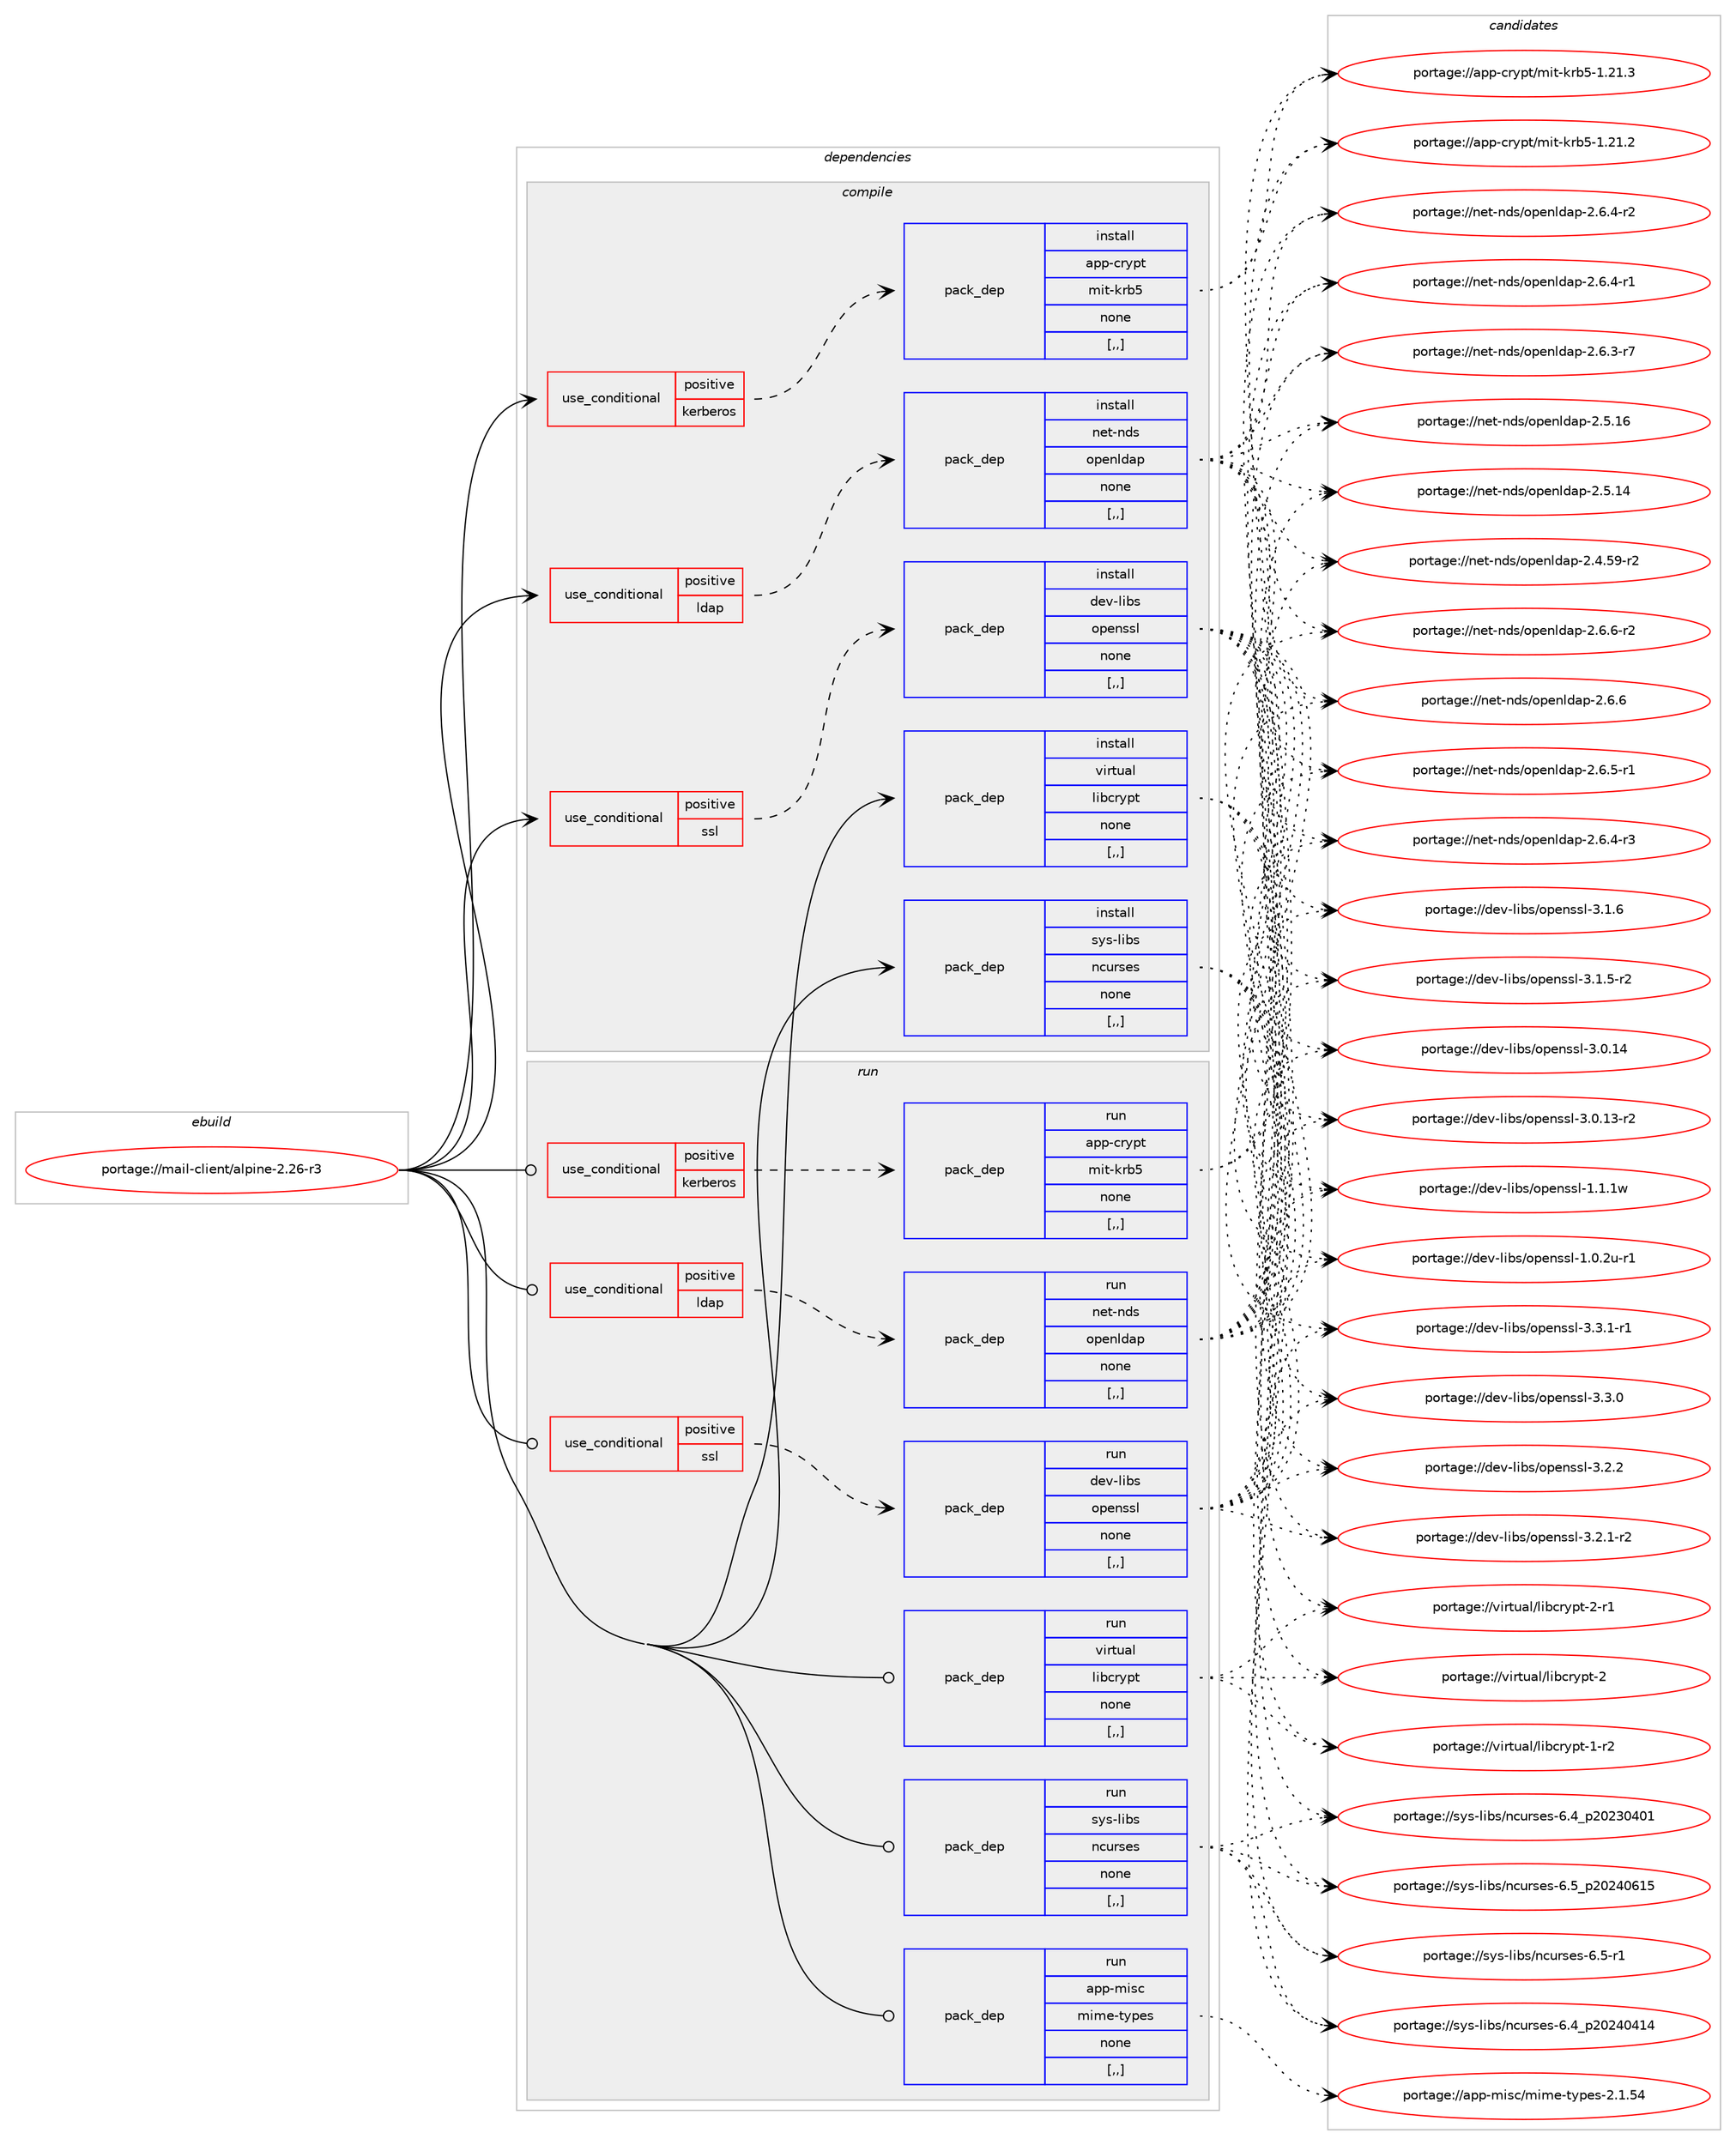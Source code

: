 digraph prolog {

# *************
# Graph options
# *************

newrank=true;
concentrate=true;
compound=true;
graph [rankdir=LR,fontname=Helvetica,fontsize=10,ranksep=1.5];#, ranksep=2.5, nodesep=0.2];
edge  [arrowhead=vee];
node  [fontname=Helvetica,fontsize=10];

# **********
# The ebuild
# **********

subgraph cluster_leftcol {
color=gray;
label=<<i>ebuild</i>>;
id [label="portage://mail-client/alpine-2.26-r3", color=red, width=4, href="../mail-client/alpine-2.26-r3.svg"];
}

# ****************
# The dependencies
# ****************

subgraph cluster_midcol {
color=gray;
label=<<i>dependencies</i>>;
subgraph cluster_compile {
fillcolor="#eeeeee";
style=filled;
label=<<i>compile</i>>;
subgraph cond69006 {
dependency275227 [label=<<TABLE BORDER="0" CELLBORDER="1" CELLSPACING="0" CELLPADDING="4"><TR><TD ROWSPAN="3" CELLPADDING="10">use_conditional</TD></TR><TR><TD>positive</TD></TR><TR><TD>kerberos</TD></TR></TABLE>>, shape=none, color=red];
subgraph pack204003 {
dependency275228 [label=<<TABLE BORDER="0" CELLBORDER="1" CELLSPACING="0" CELLPADDING="4" WIDTH="220"><TR><TD ROWSPAN="6" CELLPADDING="30">pack_dep</TD></TR><TR><TD WIDTH="110">install</TD></TR><TR><TD>app-crypt</TD></TR><TR><TD>mit-krb5</TD></TR><TR><TD>none</TD></TR><TR><TD>[,,]</TD></TR></TABLE>>, shape=none, color=blue];
}
dependency275227:e -> dependency275228:w [weight=20,style="dashed",arrowhead="vee"];
}
id:e -> dependency275227:w [weight=20,style="solid",arrowhead="vee"];
subgraph cond69007 {
dependency275229 [label=<<TABLE BORDER="0" CELLBORDER="1" CELLSPACING="0" CELLPADDING="4"><TR><TD ROWSPAN="3" CELLPADDING="10">use_conditional</TD></TR><TR><TD>positive</TD></TR><TR><TD>ldap</TD></TR></TABLE>>, shape=none, color=red];
subgraph pack204004 {
dependency275230 [label=<<TABLE BORDER="0" CELLBORDER="1" CELLSPACING="0" CELLPADDING="4" WIDTH="220"><TR><TD ROWSPAN="6" CELLPADDING="30">pack_dep</TD></TR><TR><TD WIDTH="110">install</TD></TR><TR><TD>net-nds</TD></TR><TR><TD>openldap</TD></TR><TR><TD>none</TD></TR><TR><TD>[,,]</TD></TR></TABLE>>, shape=none, color=blue];
}
dependency275229:e -> dependency275230:w [weight=20,style="dashed",arrowhead="vee"];
}
id:e -> dependency275229:w [weight=20,style="solid",arrowhead="vee"];
subgraph cond69008 {
dependency275231 [label=<<TABLE BORDER="0" CELLBORDER="1" CELLSPACING="0" CELLPADDING="4"><TR><TD ROWSPAN="3" CELLPADDING="10">use_conditional</TD></TR><TR><TD>positive</TD></TR><TR><TD>ssl</TD></TR></TABLE>>, shape=none, color=red];
subgraph pack204005 {
dependency275232 [label=<<TABLE BORDER="0" CELLBORDER="1" CELLSPACING="0" CELLPADDING="4" WIDTH="220"><TR><TD ROWSPAN="6" CELLPADDING="30">pack_dep</TD></TR><TR><TD WIDTH="110">install</TD></TR><TR><TD>dev-libs</TD></TR><TR><TD>openssl</TD></TR><TR><TD>none</TD></TR><TR><TD>[,,]</TD></TR></TABLE>>, shape=none, color=blue];
}
dependency275231:e -> dependency275232:w [weight=20,style="dashed",arrowhead="vee"];
}
id:e -> dependency275231:w [weight=20,style="solid",arrowhead="vee"];
subgraph pack204006 {
dependency275233 [label=<<TABLE BORDER="0" CELLBORDER="1" CELLSPACING="0" CELLPADDING="4" WIDTH="220"><TR><TD ROWSPAN="6" CELLPADDING="30">pack_dep</TD></TR><TR><TD WIDTH="110">install</TD></TR><TR><TD>sys-libs</TD></TR><TR><TD>ncurses</TD></TR><TR><TD>none</TD></TR><TR><TD>[,,]</TD></TR></TABLE>>, shape=none, color=blue];
}
id:e -> dependency275233:w [weight=20,style="solid",arrowhead="vee"];
subgraph pack204007 {
dependency275234 [label=<<TABLE BORDER="0" CELLBORDER="1" CELLSPACING="0" CELLPADDING="4" WIDTH="220"><TR><TD ROWSPAN="6" CELLPADDING="30">pack_dep</TD></TR><TR><TD WIDTH="110">install</TD></TR><TR><TD>virtual</TD></TR><TR><TD>libcrypt</TD></TR><TR><TD>none</TD></TR><TR><TD>[,,]</TD></TR></TABLE>>, shape=none, color=blue];
}
id:e -> dependency275234:w [weight=20,style="solid",arrowhead="vee"];
}
subgraph cluster_compileandrun {
fillcolor="#eeeeee";
style=filled;
label=<<i>compile and run</i>>;
}
subgraph cluster_run {
fillcolor="#eeeeee";
style=filled;
label=<<i>run</i>>;
subgraph cond69009 {
dependency275235 [label=<<TABLE BORDER="0" CELLBORDER="1" CELLSPACING="0" CELLPADDING="4"><TR><TD ROWSPAN="3" CELLPADDING="10">use_conditional</TD></TR><TR><TD>positive</TD></TR><TR><TD>kerberos</TD></TR></TABLE>>, shape=none, color=red];
subgraph pack204008 {
dependency275236 [label=<<TABLE BORDER="0" CELLBORDER="1" CELLSPACING="0" CELLPADDING="4" WIDTH="220"><TR><TD ROWSPAN="6" CELLPADDING="30">pack_dep</TD></TR><TR><TD WIDTH="110">run</TD></TR><TR><TD>app-crypt</TD></TR><TR><TD>mit-krb5</TD></TR><TR><TD>none</TD></TR><TR><TD>[,,]</TD></TR></TABLE>>, shape=none, color=blue];
}
dependency275235:e -> dependency275236:w [weight=20,style="dashed",arrowhead="vee"];
}
id:e -> dependency275235:w [weight=20,style="solid",arrowhead="odot"];
subgraph cond69010 {
dependency275237 [label=<<TABLE BORDER="0" CELLBORDER="1" CELLSPACING="0" CELLPADDING="4"><TR><TD ROWSPAN="3" CELLPADDING="10">use_conditional</TD></TR><TR><TD>positive</TD></TR><TR><TD>ldap</TD></TR></TABLE>>, shape=none, color=red];
subgraph pack204009 {
dependency275238 [label=<<TABLE BORDER="0" CELLBORDER="1" CELLSPACING="0" CELLPADDING="4" WIDTH="220"><TR><TD ROWSPAN="6" CELLPADDING="30">pack_dep</TD></TR><TR><TD WIDTH="110">run</TD></TR><TR><TD>net-nds</TD></TR><TR><TD>openldap</TD></TR><TR><TD>none</TD></TR><TR><TD>[,,]</TD></TR></TABLE>>, shape=none, color=blue];
}
dependency275237:e -> dependency275238:w [weight=20,style="dashed",arrowhead="vee"];
}
id:e -> dependency275237:w [weight=20,style="solid",arrowhead="odot"];
subgraph cond69011 {
dependency275239 [label=<<TABLE BORDER="0" CELLBORDER="1" CELLSPACING="0" CELLPADDING="4"><TR><TD ROWSPAN="3" CELLPADDING="10">use_conditional</TD></TR><TR><TD>positive</TD></TR><TR><TD>ssl</TD></TR></TABLE>>, shape=none, color=red];
subgraph pack204010 {
dependency275240 [label=<<TABLE BORDER="0" CELLBORDER="1" CELLSPACING="0" CELLPADDING="4" WIDTH="220"><TR><TD ROWSPAN="6" CELLPADDING="30">pack_dep</TD></TR><TR><TD WIDTH="110">run</TD></TR><TR><TD>dev-libs</TD></TR><TR><TD>openssl</TD></TR><TR><TD>none</TD></TR><TR><TD>[,,]</TD></TR></TABLE>>, shape=none, color=blue];
}
dependency275239:e -> dependency275240:w [weight=20,style="dashed",arrowhead="vee"];
}
id:e -> dependency275239:w [weight=20,style="solid",arrowhead="odot"];
subgraph pack204011 {
dependency275241 [label=<<TABLE BORDER="0" CELLBORDER="1" CELLSPACING="0" CELLPADDING="4" WIDTH="220"><TR><TD ROWSPAN="6" CELLPADDING="30">pack_dep</TD></TR><TR><TD WIDTH="110">run</TD></TR><TR><TD>app-misc</TD></TR><TR><TD>mime-types</TD></TR><TR><TD>none</TD></TR><TR><TD>[,,]</TD></TR></TABLE>>, shape=none, color=blue];
}
id:e -> dependency275241:w [weight=20,style="solid",arrowhead="odot"];
subgraph pack204012 {
dependency275242 [label=<<TABLE BORDER="0" CELLBORDER="1" CELLSPACING="0" CELLPADDING="4" WIDTH="220"><TR><TD ROWSPAN="6" CELLPADDING="30">pack_dep</TD></TR><TR><TD WIDTH="110">run</TD></TR><TR><TD>sys-libs</TD></TR><TR><TD>ncurses</TD></TR><TR><TD>none</TD></TR><TR><TD>[,,]</TD></TR></TABLE>>, shape=none, color=blue];
}
id:e -> dependency275242:w [weight=20,style="solid",arrowhead="odot"];
subgraph pack204013 {
dependency275243 [label=<<TABLE BORDER="0" CELLBORDER="1" CELLSPACING="0" CELLPADDING="4" WIDTH="220"><TR><TD ROWSPAN="6" CELLPADDING="30">pack_dep</TD></TR><TR><TD WIDTH="110">run</TD></TR><TR><TD>virtual</TD></TR><TR><TD>libcrypt</TD></TR><TR><TD>none</TD></TR><TR><TD>[,,]</TD></TR></TABLE>>, shape=none, color=blue];
}
id:e -> dependency275243:w [weight=20,style="solid",arrowhead="odot"];
}
}

# **************
# The candidates
# **************

subgraph cluster_choices {
rank=same;
color=gray;
label=<<i>candidates</i>>;

subgraph choice204003 {
color=black;
nodesep=1;
choice9711211245991141211121164710910511645107114985345494650494651 [label="portage://app-crypt/mit-krb5-1.21.3", color=red, width=4,href="../app-crypt/mit-krb5-1.21.3.svg"];
choice9711211245991141211121164710910511645107114985345494650494650 [label="portage://app-crypt/mit-krb5-1.21.2", color=red, width=4,href="../app-crypt/mit-krb5-1.21.2.svg"];
dependency275228:e -> choice9711211245991141211121164710910511645107114985345494650494651:w [style=dotted,weight="100"];
dependency275228:e -> choice9711211245991141211121164710910511645107114985345494650494650:w [style=dotted,weight="100"];
}
subgraph choice204004 {
color=black;
nodesep=1;
choice1101011164511010011547111112101110108100971124550465446544511450 [label="portage://net-nds/openldap-2.6.6-r2", color=red, width=4,href="../net-nds/openldap-2.6.6-r2.svg"];
choice110101116451101001154711111210111010810097112455046544654 [label="portage://net-nds/openldap-2.6.6", color=red, width=4,href="../net-nds/openldap-2.6.6.svg"];
choice1101011164511010011547111112101110108100971124550465446534511449 [label="portage://net-nds/openldap-2.6.5-r1", color=red, width=4,href="../net-nds/openldap-2.6.5-r1.svg"];
choice1101011164511010011547111112101110108100971124550465446524511451 [label="portage://net-nds/openldap-2.6.4-r3", color=red, width=4,href="../net-nds/openldap-2.6.4-r3.svg"];
choice1101011164511010011547111112101110108100971124550465446524511450 [label="portage://net-nds/openldap-2.6.4-r2", color=red, width=4,href="../net-nds/openldap-2.6.4-r2.svg"];
choice1101011164511010011547111112101110108100971124550465446524511449 [label="portage://net-nds/openldap-2.6.4-r1", color=red, width=4,href="../net-nds/openldap-2.6.4-r1.svg"];
choice1101011164511010011547111112101110108100971124550465446514511455 [label="portage://net-nds/openldap-2.6.3-r7", color=red, width=4,href="../net-nds/openldap-2.6.3-r7.svg"];
choice11010111645110100115471111121011101081009711245504653464954 [label="portage://net-nds/openldap-2.5.16", color=red, width=4,href="../net-nds/openldap-2.5.16.svg"];
choice11010111645110100115471111121011101081009711245504653464952 [label="portage://net-nds/openldap-2.5.14", color=red, width=4,href="../net-nds/openldap-2.5.14.svg"];
choice110101116451101001154711111210111010810097112455046524653574511450 [label="portage://net-nds/openldap-2.4.59-r2", color=red, width=4,href="../net-nds/openldap-2.4.59-r2.svg"];
dependency275230:e -> choice1101011164511010011547111112101110108100971124550465446544511450:w [style=dotted,weight="100"];
dependency275230:e -> choice110101116451101001154711111210111010810097112455046544654:w [style=dotted,weight="100"];
dependency275230:e -> choice1101011164511010011547111112101110108100971124550465446534511449:w [style=dotted,weight="100"];
dependency275230:e -> choice1101011164511010011547111112101110108100971124550465446524511451:w [style=dotted,weight="100"];
dependency275230:e -> choice1101011164511010011547111112101110108100971124550465446524511450:w [style=dotted,weight="100"];
dependency275230:e -> choice1101011164511010011547111112101110108100971124550465446524511449:w [style=dotted,weight="100"];
dependency275230:e -> choice1101011164511010011547111112101110108100971124550465446514511455:w [style=dotted,weight="100"];
dependency275230:e -> choice11010111645110100115471111121011101081009711245504653464954:w [style=dotted,weight="100"];
dependency275230:e -> choice11010111645110100115471111121011101081009711245504653464952:w [style=dotted,weight="100"];
dependency275230:e -> choice110101116451101001154711111210111010810097112455046524653574511450:w [style=dotted,weight="100"];
}
subgraph choice204005 {
color=black;
nodesep=1;
choice1001011184510810598115471111121011101151151084551465146494511449 [label="portage://dev-libs/openssl-3.3.1-r1", color=red, width=4,href="../dev-libs/openssl-3.3.1-r1.svg"];
choice100101118451081059811547111112101110115115108455146514648 [label="portage://dev-libs/openssl-3.3.0", color=red, width=4,href="../dev-libs/openssl-3.3.0.svg"];
choice100101118451081059811547111112101110115115108455146504650 [label="portage://dev-libs/openssl-3.2.2", color=red, width=4,href="../dev-libs/openssl-3.2.2.svg"];
choice1001011184510810598115471111121011101151151084551465046494511450 [label="portage://dev-libs/openssl-3.2.1-r2", color=red, width=4,href="../dev-libs/openssl-3.2.1-r2.svg"];
choice100101118451081059811547111112101110115115108455146494654 [label="portage://dev-libs/openssl-3.1.6", color=red, width=4,href="../dev-libs/openssl-3.1.6.svg"];
choice1001011184510810598115471111121011101151151084551464946534511450 [label="portage://dev-libs/openssl-3.1.5-r2", color=red, width=4,href="../dev-libs/openssl-3.1.5-r2.svg"];
choice10010111845108105981154711111210111011511510845514648464952 [label="portage://dev-libs/openssl-3.0.14", color=red, width=4,href="../dev-libs/openssl-3.0.14.svg"];
choice100101118451081059811547111112101110115115108455146484649514511450 [label="portage://dev-libs/openssl-3.0.13-r2", color=red, width=4,href="../dev-libs/openssl-3.0.13-r2.svg"];
choice100101118451081059811547111112101110115115108454946494649119 [label="portage://dev-libs/openssl-1.1.1w", color=red, width=4,href="../dev-libs/openssl-1.1.1w.svg"];
choice1001011184510810598115471111121011101151151084549464846501174511449 [label="portage://dev-libs/openssl-1.0.2u-r1", color=red, width=4,href="../dev-libs/openssl-1.0.2u-r1.svg"];
dependency275232:e -> choice1001011184510810598115471111121011101151151084551465146494511449:w [style=dotted,weight="100"];
dependency275232:e -> choice100101118451081059811547111112101110115115108455146514648:w [style=dotted,weight="100"];
dependency275232:e -> choice100101118451081059811547111112101110115115108455146504650:w [style=dotted,weight="100"];
dependency275232:e -> choice1001011184510810598115471111121011101151151084551465046494511450:w [style=dotted,weight="100"];
dependency275232:e -> choice100101118451081059811547111112101110115115108455146494654:w [style=dotted,weight="100"];
dependency275232:e -> choice1001011184510810598115471111121011101151151084551464946534511450:w [style=dotted,weight="100"];
dependency275232:e -> choice10010111845108105981154711111210111011511510845514648464952:w [style=dotted,weight="100"];
dependency275232:e -> choice100101118451081059811547111112101110115115108455146484649514511450:w [style=dotted,weight="100"];
dependency275232:e -> choice100101118451081059811547111112101110115115108454946494649119:w [style=dotted,weight="100"];
dependency275232:e -> choice1001011184510810598115471111121011101151151084549464846501174511449:w [style=dotted,weight="100"];
}
subgraph choice204006 {
color=black;
nodesep=1;
choice1151211154510810598115471109911711411510111545544653951125048505248544953 [label="portage://sys-libs/ncurses-6.5_p20240615", color=red, width=4,href="../sys-libs/ncurses-6.5_p20240615.svg"];
choice11512111545108105981154711099117114115101115455446534511449 [label="portage://sys-libs/ncurses-6.5-r1", color=red, width=4,href="../sys-libs/ncurses-6.5-r1.svg"];
choice1151211154510810598115471109911711411510111545544652951125048505248524952 [label="portage://sys-libs/ncurses-6.4_p20240414", color=red, width=4,href="../sys-libs/ncurses-6.4_p20240414.svg"];
choice1151211154510810598115471109911711411510111545544652951125048505148524849 [label="portage://sys-libs/ncurses-6.4_p20230401", color=red, width=4,href="../sys-libs/ncurses-6.4_p20230401.svg"];
dependency275233:e -> choice1151211154510810598115471109911711411510111545544653951125048505248544953:w [style=dotted,weight="100"];
dependency275233:e -> choice11512111545108105981154711099117114115101115455446534511449:w [style=dotted,weight="100"];
dependency275233:e -> choice1151211154510810598115471109911711411510111545544652951125048505248524952:w [style=dotted,weight="100"];
dependency275233:e -> choice1151211154510810598115471109911711411510111545544652951125048505148524849:w [style=dotted,weight="100"];
}
subgraph choice204007 {
color=black;
nodesep=1;
choice1181051141161179710847108105989911412111211645504511449 [label="portage://virtual/libcrypt-2-r1", color=red, width=4,href="../virtual/libcrypt-2-r1.svg"];
choice118105114116117971084710810598991141211121164550 [label="portage://virtual/libcrypt-2", color=red, width=4,href="../virtual/libcrypt-2.svg"];
choice1181051141161179710847108105989911412111211645494511450 [label="portage://virtual/libcrypt-1-r2", color=red, width=4,href="../virtual/libcrypt-1-r2.svg"];
dependency275234:e -> choice1181051141161179710847108105989911412111211645504511449:w [style=dotted,weight="100"];
dependency275234:e -> choice118105114116117971084710810598991141211121164550:w [style=dotted,weight="100"];
dependency275234:e -> choice1181051141161179710847108105989911412111211645494511450:w [style=dotted,weight="100"];
}
subgraph choice204008 {
color=black;
nodesep=1;
choice9711211245991141211121164710910511645107114985345494650494651 [label="portage://app-crypt/mit-krb5-1.21.3", color=red, width=4,href="../app-crypt/mit-krb5-1.21.3.svg"];
choice9711211245991141211121164710910511645107114985345494650494650 [label="portage://app-crypt/mit-krb5-1.21.2", color=red, width=4,href="../app-crypt/mit-krb5-1.21.2.svg"];
dependency275236:e -> choice9711211245991141211121164710910511645107114985345494650494651:w [style=dotted,weight="100"];
dependency275236:e -> choice9711211245991141211121164710910511645107114985345494650494650:w [style=dotted,weight="100"];
}
subgraph choice204009 {
color=black;
nodesep=1;
choice1101011164511010011547111112101110108100971124550465446544511450 [label="portage://net-nds/openldap-2.6.6-r2", color=red, width=4,href="../net-nds/openldap-2.6.6-r2.svg"];
choice110101116451101001154711111210111010810097112455046544654 [label="portage://net-nds/openldap-2.6.6", color=red, width=4,href="../net-nds/openldap-2.6.6.svg"];
choice1101011164511010011547111112101110108100971124550465446534511449 [label="portage://net-nds/openldap-2.6.5-r1", color=red, width=4,href="../net-nds/openldap-2.6.5-r1.svg"];
choice1101011164511010011547111112101110108100971124550465446524511451 [label="portage://net-nds/openldap-2.6.4-r3", color=red, width=4,href="../net-nds/openldap-2.6.4-r3.svg"];
choice1101011164511010011547111112101110108100971124550465446524511450 [label="portage://net-nds/openldap-2.6.4-r2", color=red, width=4,href="../net-nds/openldap-2.6.4-r2.svg"];
choice1101011164511010011547111112101110108100971124550465446524511449 [label="portage://net-nds/openldap-2.6.4-r1", color=red, width=4,href="../net-nds/openldap-2.6.4-r1.svg"];
choice1101011164511010011547111112101110108100971124550465446514511455 [label="portage://net-nds/openldap-2.6.3-r7", color=red, width=4,href="../net-nds/openldap-2.6.3-r7.svg"];
choice11010111645110100115471111121011101081009711245504653464954 [label="portage://net-nds/openldap-2.5.16", color=red, width=4,href="../net-nds/openldap-2.5.16.svg"];
choice11010111645110100115471111121011101081009711245504653464952 [label="portage://net-nds/openldap-2.5.14", color=red, width=4,href="../net-nds/openldap-2.5.14.svg"];
choice110101116451101001154711111210111010810097112455046524653574511450 [label="portage://net-nds/openldap-2.4.59-r2", color=red, width=4,href="../net-nds/openldap-2.4.59-r2.svg"];
dependency275238:e -> choice1101011164511010011547111112101110108100971124550465446544511450:w [style=dotted,weight="100"];
dependency275238:e -> choice110101116451101001154711111210111010810097112455046544654:w [style=dotted,weight="100"];
dependency275238:e -> choice1101011164511010011547111112101110108100971124550465446534511449:w [style=dotted,weight="100"];
dependency275238:e -> choice1101011164511010011547111112101110108100971124550465446524511451:w [style=dotted,weight="100"];
dependency275238:e -> choice1101011164511010011547111112101110108100971124550465446524511450:w [style=dotted,weight="100"];
dependency275238:e -> choice1101011164511010011547111112101110108100971124550465446524511449:w [style=dotted,weight="100"];
dependency275238:e -> choice1101011164511010011547111112101110108100971124550465446514511455:w [style=dotted,weight="100"];
dependency275238:e -> choice11010111645110100115471111121011101081009711245504653464954:w [style=dotted,weight="100"];
dependency275238:e -> choice11010111645110100115471111121011101081009711245504653464952:w [style=dotted,weight="100"];
dependency275238:e -> choice110101116451101001154711111210111010810097112455046524653574511450:w [style=dotted,weight="100"];
}
subgraph choice204010 {
color=black;
nodesep=1;
choice1001011184510810598115471111121011101151151084551465146494511449 [label="portage://dev-libs/openssl-3.3.1-r1", color=red, width=4,href="../dev-libs/openssl-3.3.1-r1.svg"];
choice100101118451081059811547111112101110115115108455146514648 [label="portage://dev-libs/openssl-3.3.0", color=red, width=4,href="../dev-libs/openssl-3.3.0.svg"];
choice100101118451081059811547111112101110115115108455146504650 [label="portage://dev-libs/openssl-3.2.2", color=red, width=4,href="../dev-libs/openssl-3.2.2.svg"];
choice1001011184510810598115471111121011101151151084551465046494511450 [label="portage://dev-libs/openssl-3.2.1-r2", color=red, width=4,href="../dev-libs/openssl-3.2.1-r2.svg"];
choice100101118451081059811547111112101110115115108455146494654 [label="portage://dev-libs/openssl-3.1.6", color=red, width=4,href="../dev-libs/openssl-3.1.6.svg"];
choice1001011184510810598115471111121011101151151084551464946534511450 [label="portage://dev-libs/openssl-3.1.5-r2", color=red, width=4,href="../dev-libs/openssl-3.1.5-r2.svg"];
choice10010111845108105981154711111210111011511510845514648464952 [label="portage://dev-libs/openssl-3.0.14", color=red, width=4,href="../dev-libs/openssl-3.0.14.svg"];
choice100101118451081059811547111112101110115115108455146484649514511450 [label="portage://dev-libs/openssl-3.0.13-r2", color=red, width=4,href="../dev-libs/openssl-3.0.13-r2.svg"];
choice100101118451081059811547111112101110115115108454946494649119 [label="portage://dev-libs/openssl-1.1.1w", color=red, width=4,href="../dev-libs/openssl-1.1.1w.svg"];
choice1001011184510810598115471111121011101151151084549464846501174511449 [label="portage://dev-libs/openssl-1.0.2u-r1", color=red, width=4,href="../dev-libs/openssl-1.0.2u-r1.svg"];
dependency275240:e -> choice1001011184510810598115471111121011101151151084551465146494511449:w [style=dotted,weight="100"];
dependency275240:e -> choice100101118451081059811547111112101110115115108455146514648:w [style=dotted,weight="100"];
dependency275240:e -> choice100101118451081059811547111112101110115115108455146504650:w [style=dotted,weight="100"];
dependency275240:e -> choice1001011184510810598115471111121011101151151084551465046494511450:w [style=dotted,weight="100"];
dependency275240:e -> choice100101118451081059811547111112101110115115108455146494654:w [style=dotted,weight="100"];
dependency275240:e -> choice1001011184510810598115471111121011101151151084551464946534511450:w [style=dotted,weight="100"];
dependency275240:e -> choice10010111845108105981154711111210111011511510845514648464952:w [style=dotted,weight="100"];
dependency275240:e -> choice100101118451081059811547111112101110115115108455146484649514511450:w [style=dotted,weight="100"];
dependency275240:e -> choice100101118451081059811547111112101110115115108454946494649119:w [style=dotted,weight="100"];
dependency275240:e -> choice1001011184510810598115471111121011101151151084549464846501174511449:w [style=dotted,weight="100"];
}
subgraph choice204011 {
color=black;
nodesep=1;
choice971121124510910511599471091051091014511612111210111545504649465352 [label="portage://app-misc/mime-types-2.1.54", color=red, width=4,href="../app-misc/mime-types-2.1.54.svg"];
dependency275241:e -> choice971121124510910511599471091051091014511612111210111545504649465352:w [style=dotted,weight="100"];
}
subgraph choice204012 {
color=black;
nodesep=1;
choice1151211154510810598115471109911711411510111545544653951125048505248544953 [label="portage://sys-libs/ncurses-6.5_p20240615", color=red, width=4,href="../sys-libs/ncurses-6.5_p20240615.svg"];
choice11512111545108105981154711099117114115101115455446534511449 [label="portage://sys-libs/ncurses-6.5-r1", color=red, width=4,href="../sys-libs/ncurses-6.5-r1.svg"];
choice1151211154510810598115471109911711411510111545544652951125048505248524952 [label="portage://sys-libs/ncurses-6.4_p20240414", color=red, width=4,href="../sys-libs/ncurses-6.4_p20240414.svg"];
choice1151211154510810598115471109911711411510111545544652951125048505148524849 [label="portage://sys-libs/ncurses-6.4_p20230401", color=red, width=4,href="../sys-libs/ncurses-6.4_p20230401.svg"];
dependency275242:e -> choice1151211154510810598115471109911711411510111545544653951125048505248544953:w [style=dotted,weight="100"];
dependency275242:e -> choice11512111545108105981154711099117114115101115455446534511449:w [style=dotted,weight="100"];
dependency275242:e -> choice1151211154510810598115471109911711411510111545544652951125048505248524952:w [style=dotted,weight="100"];
dependency275242:e -> choice1151211154510810598115471109911711411510111545544652951125048505148524849:w [style=dotted,weight="100"];
}
subgraph choice204013 {
color=black;
nodesep=1;
choice1181051141161179710847108105989911412111211645504511449 [label="portage://virtual/libcrypt-2-r1", color=red, width=4,href="../virtual/libcrypt-2-r1.svg"];
choice118105114116117971084710810598991141211121164550 [label="portage://virtual/libcrypt-2", color=red, width=4,href="../virtual/libcrypt-2.svg"];
choice1181051141161179710847108105989911412111211645494511450 [label="portage://virtual/libcrypt-1-r2", color=red, width=4,href="../virtual/libcrypt-1-r2.svg"];
dependency275243:e -> choice1181051141161179710847108105989911412111211645504511449:w [style=dotted,weight="100"];
dependency275243:e -> choice118105114116117971084710810598991141211121164550:w [style=dotted,weight="100"];
dependency275243:e -> choice1181051141161179710847108105989911412111211645494511450:w [style=dotted,weight="100"];
}
}

}
